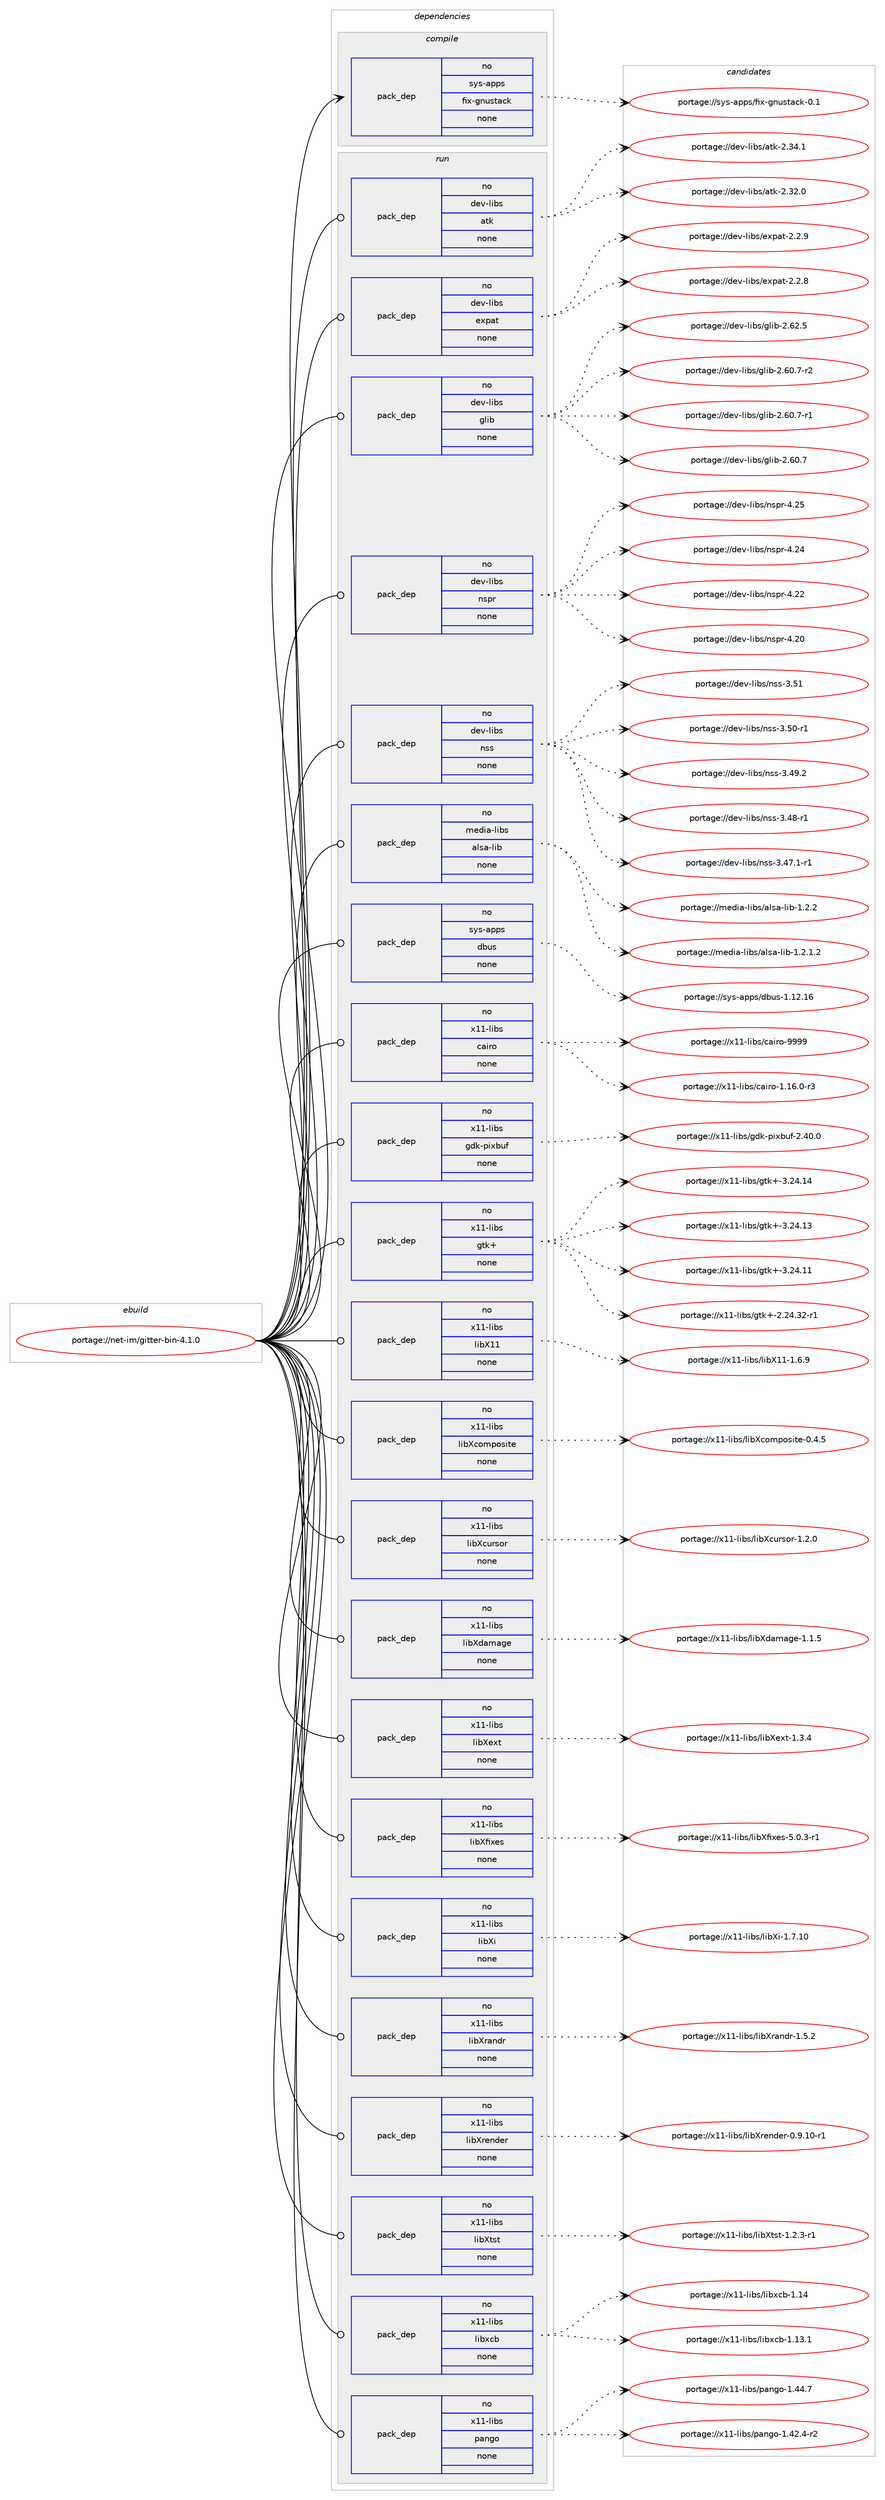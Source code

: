 digraph prolog {

# *************
# Graph options
# *************

newrank=true;
concentrate=true;
compound=true;
graph [rankdir=LR,fontname=Helvetica,fontsize=10,ranksep=1.5];#, ranksep=2.5, nodesep=0.2];
edge  [arrowhead=vee];
node  [fontname=Helvetica,fontsize=10];

# **********
# The ebuild
# **********

subgraph cluster_leftcol {
color=gray;
rank=same;
label=<<i>ebuild</i>>;
id [label="portage://net-im/gitter-bin-4.1.0", color=red, width=4, href="../net-im/gitter-bin-4.1.0.svg"];
}

# ****************
# The dependencies
# ****************

subgraph cluster_midcol {
color=gray;
label=<<i>dependencies</i>>;
subgraph cluster_compile {
fillcolor="#eeeeee";
style=filled;
label=<<i>compile</i>>;
subgraph pack19860 {
dependency24471 [label=<<TABLE BORDER="0" CELLBORDER="1" CELLSPACING="0" CELLPADDING="4" WIDTH="220"><TR><TD ROWSPAN="6" CELLPADDING="30">pack_dep</TD></TR><TR><TD WIDTH="110">no</TD></TR><TR><TD>sys-apps</TD></TR><TR><TD>fix-gnustack</TD></TR><TR><TD>none</TD></TR><TR><TD></TD></TR></TABLE>>, shape=none, color=blue];
}
id:e -> dependency24471:w [weight=20,style="solid",arrowhead="vee"];
}
subgraph cluster_compileandrun {
fillcolor="#eeeeee";
style=filled;
label=<<i>compile and run</i>>;
}
subgraph cluster_run {
fillcolor="#eeeeee";
style=filled;
label=<<i>run</i>>;
subgraph pack19861 {
dependency24472 [label=<<TABLE BORDER="0" CELLBORDER="1" CELLSPACING="0" CELLPADDING="4" WIDTH="220"><TR><TD ROWSPAN="6" CELLPADDING="30">pack_dep</TD></TR><TR><TD WIDTH="110">no</TD></TR><TR><TD>dev-libs</TD></TR><TR><TD>atk</TD></TR><TR><TD>none</TD></TR><TR><TD></TD></TR></TABLE>>, shape=none, color=blue];
}
id:e -> dependency24472:w [weight=20,style="solid",arrowhead="odot"];
subgraph pack19862 {
dependency24473 [label=<<TABLE BORDER="0" CELLBORDER="1" CELLSPACING="0" CELLPADDING="4" WIDTH="220"><TR><TD ROWSPAN="6" CELLPADDING="30">pack_dep</TD></TR><TR><TD WIDTH="110">no</TD></TR><TR><TD>dev-libs</TD></TR><TR><TD>expat</TD></TR><TR><TD>none</TD></TR><TR><TD></TD></TR></TABLE>>, shape=none, color=blue];
}
id:e -> dependency24473:w [weight=20,style="solid",arrowhead="odot"];
subgraph pack19863 {
dependency24474 [label=<<TABLE BORDER="0" CELLBORDER="1" CELLSPACING="0" CELLPADDING="4" WIDTH="220"><TR><TD ROWSPAN="6" CELLPADDING="30">pack_dep</TD></TR><TR><TD WIDTH="110">no</TD></TR><TR><TD>dev-libs</TD></TR><TR><TD>glib</TD></TR><TR><TD>none</TD></TR><TR><TD></TD></TR></TABLE>>, shape=none, color=blue];
}
id:e -> dependency24474:w [weight=20,style="solid",arrowhead="odot"];
subgraph pack19864 {
dependency24475 [label=<<TABLE BORDER="0" CELLBORDER="1" CELLSPACING="0" CELLPADDING="4" WIDTH="220"><TR><TD ROWSPAN="6" CELLPADDING="30">pack_dep</TD></TR><TR><TD WIDTH="110">no</TD></TR><TR><TD>dev-libs</TD></TR><TR><TD>nspr</TD></TR><TR><TD>none</TD></TR><TR><TD></TD></TR></TABLE>>, shape=none, color=blue];
}
id:e -> dependency24475:w [weight=20,style="solid",arrowhead="odot"];
subgraph pack19865 {
dependency24476 [label=<<TABLE BORDER="0" CELLBORDER="1" CELLSPACING="0" CELLPADDING="4" WIDTH="220"><TR><TD ROWSPAN="6" CELLPADDING="30">pack_dep</TD></TR><TR><TD WIDTH="110">no</TD></TR><TR><TD>dev-libs</TD></TR><TR><TD>nss</TD></TR><TR><TD>none</TD></TR><TR><TD></TD></TR></TABLE>>, shape=none, color=blue];
}
id:e -> dependency24476:w [weight=20,style="solid",arrowhead="odot"];
subgraph pack19866 {
dependency24477 [label=<<TABLE BORDER="0" CELLBORDER="1" CELLSPACING="0" CELLPADDING="4" WIDTH="220"><TR><TD ROWSPAN="6" CELLPADDING="30">pack_dep</TD></TR><TR><TD WIDTH="110">no</TD></TR><TR><TD>media-libs</TD></TR><TR><TD>alsa-lib</TD></TR><TR><TD>none</TD></TR><TR><TD></TD></TR></TABLE>>, shape=none, color=blue];
}
id:e -> dependency24477:w [weight=20,style="solid",arrowhead="odot"];
subgraph pack19867 {
dependency24478 [label=<<TABLE BORDER="0" CELLBORDER="1" CELLSPACING="0" CELLPADDING="4" WIDTH="220"><TR><TD ROWSPAN="6" CELLPADDING="30">pack_dep</TD></TR><TR><TD WIDTH="110">no</TD></TR><TR><TD>sys-apps</TD></TR><TR><TD>dbus</TD></TR><TR><TD>none</TD></TR><TR><TD></TD></TR></TABLE>>, shape=none, color=blue];
}
id:e -> dependency24478:w [weight=20,style="solid",arrowhead="odot"];
subgraph pack19868 {
dependency24479 [label=<<TABLE BORDER="0" CELLBORDER="1" CELLSPACING="0" CELLPADDING="4" WIDTH="220"><TR><TD ROWSPAN="6" CELLPADDING="30">pack_dep</TD></TR><TR><TD WIDTH="110">no</TD></TR><TR><TD>x11-libs</TD></TR><TR><TD>cairo</TD></TR><TR><TD>none</TD></TR><TR><TD></TD></TR></TABLE>>, shape=none, color=blue];
}
id:e -> dependency24479:w [weight=20,style="solid",arrowhead="odot"];
subgraph pack19869 {
dependency24480 [label=<<TABLE BORDER="0" CELLBORDER="1" CELLSPACING="0" CELLPADDING="4" WIDTH="220"><TR><TD ROWSPAN="6" CELLPADDING="30">pack_dep</TD></TR><TR><TD WIDTH="110">no</TD></TR><TR><TD>x11-libs</TD></TR><TR><TD>gdk-pixbuf</TD></TR><TR><TD>none</TD></TR><TR><TD></TD></TR></TABLE>>, shape=none, color=blue];
}
id:e -> dependency24480:w [weight=20,style="solid",arrowhead="odot"];
subgraph pack19870 {
dependency24481 [label=<<TABLE BORDER="0" CELLBORDER="1" CELLSPACING="0" CELLPADDING="4" WIDTH="220"><TR><TD ROWSPAN="6" CELLPADDING="30">pack_dep</TD></TR><TR><TD WIDTH="110">no</TD></TR><TR><TD>x11-libs</TD></TR><TR><TD>gtk+</TD></TR><TR><TD>none</TD></TR><TR><TD></TD></TR></TABLE>>, shape=none, color=blue];
}
id:e -> dependency24481:w [weight=20,style="solid",arrowhead="odot"];
subgraph pack19871 {
dependency24482 [label=<<TABLE BORDER="0" CELLBORDER="1" CELLSPACING="0" CELLPADDING="4" WIDTH="220"><TR><TD ROWSPAN="6" CELLPADDING="30">pack_dep</TD></TR><TR><TD WIDTH="110">no</TD></TR><TR><TD>x11-libs</TD></TR><TR><TD>libX11</TD></TR><TR><TD>none</TD></TR><TR><TD></TD></TR></TABLE>>, shape=none, color=blue];
}
id:e -> dependency24482:w [weight=20,style="solid",arrowhead="odot"];
subgraph pack19872 {
dependency24483 [label=<<TABLE BORDER="0" CELLBORDER="1" CELLSPACING="0" CELLPADDING="4" WIDTH="220"><TR><TD ROWSPAN="6" CELLPADDING="30">pack_dep</TD></TR><TR><TD WIDTH="110">no</TD></TR><TR><TD>x11-libs</TD></TR><TR><TD>libXcomposite</TD></TR><TR><TD>none</TD></TR><TR><TD></TD></TR></TABLE>>, shape=none, color=blue];
}
id:e -> dependency24483:w [weight=20,style="solid",arrowhead="odot"];
subgraph pack19873 {
dependency24484 [label=<<TABLE BORDER="0" CELLBORDER="1" CELLSPACING="0" CELLPADDING="4" WIDTH="220"><TR><TD ROWSPAN="6" CELLPADDING="30">pack_dep</TD></TR><TR><TD WIDTH="110">no</TD></TR><TR><TD>x11-libs</TD></TR><TR><TD>libXcursor</TD></TR><TR><TD>none</TD></TR><TR><TD></TD></TR></TABLE>>, shape=none, color=blue];
}
id:e -> dependency24484:w [weight=20,style="solid",arrowhead="odot"];
subgraph pack19874 {
dependency24485 [label=<<TABLE BORDER="0" CELLBORDER="1" CELLSPACING="0" CELLPADDING="4" WIDTH="220"><TR><TD ROWSPAN="6" CELLPADDING="30">pack_dep</TD></TR><TR><TD WIDTH="110">no</TD></TR><TR><TD>x11-libs</TD></TR><TR><TD>libXdamage</TD></TR><TR><TD>none</TD></TR><TR><TD></TD></TR></TABLE>>, shape=none, color=blue];
}
id:e -> dependency24485:w [weight=20,style="solid",arrowhead="odot"];
subgraph pack19875 {
dependency24486 [label=<<TABLE BORDER="0" CELLBORDER="1" CELLSPACING="0" CELLPADDING="4" WIDTH="220"><TR><TD ROWSPAN="6" CELLPADDING="30">pack_dep</TD></TR><TR><TD WIDTH="110">no</TD></TR><TR><TD>x11-libs</TD></TR><TR><TD>libXext</TD></TR><TR><TD>none</TD></TR><TR><TD></TD></TR></TABLE>>, shape=none, color=blue];
}
id:e -> dependency24486:w [weight=20,style="solid",arrowhead="odot"];
subgraph pack19876 {
dependency24487 [label=<<TABLE BORDER="0" CELLBORDER="1" CELLSPACING="0" CELLPADDING="4" WIDTH="220"><TR><TD ROWSPAN="6" CELLPADDING="30">pack_dep</TD></TR><TR><TD WIDTH="110">no</TD></TR><TR><TD>x11-libs</TD></TR><TR><TD>libXfixes</TD></TR><TR><TD>none</TD></TR><TR><TD></TD></TR></TABLE>>, shape=none, color=blue];
}
id:e -> dependency24487:w [weight=20,style="solid",arrowhead="odot"];
subgraph pack19877 {
dependency24488 [label=<<TABLE BORDER="0" CELLBORDER="1" CELLSPACING="0" CELLPADDING="4" WIDTH="220"><TR><TD ROWSPAN="6" CELLPADDING="30">pack_dep</TD></TR><TR><TD WIDTH="110">no</TD></TR><TR><TD>x11-libs</TD></TR><TR><TD>libXi</TD></TR><TR><TD>none</TD></TR><TR><TD></TD></TR></TABLE>>, shape=none, color=blue];
}
id:e -> dependency24488:w [weight=20,style="solid",arrowhead="odot"];
subgraph pack19878 {
dependency24489 [label=<<TABLE BORDER="0" CELLBORDER="1" CELLSPACING="0" CELLPADDING="4" WIDTH="220"><TR><TD ROWSPAN="6" CELLPADDING="30">pack_dep</TD></TR><TR><TD WIDTH="110">no</TD></TR><TR><TD>x11-libs</TD></TR><TR><TD>libXrandr</TD></TR><TR><TD>none</TD></TR><TR><TD></TD></TR></TABLE>>, shape=none, color=blue];
}
id:e -> dependency24489:w [weight=20,style="solid",arrowhead="odot"];
subgraph pack19879 {
dependency24490 [label=<<TABLE BORDER="0" CELLBORDER="1" CELLSPACING="0" CELLPADDING="4" WIDTH="220"><TR><TD ROWSPAN="6" CELLPADDING="30">pack_dep</TD></TR><TR><TD WIDTH="110">no</TD></TR><TR><TD>x11-libs</TD></TR><TR><TD>libXrender</TD></TR><TR><TD>none</TD></TR><TR><TD></TD></TR></TABLE>>, shape=none, color=blue];
}
id:e -> dependency24490:w [weight=20,style="solid",arrowhead="odot"];
subgraph pack19880 {
dependency24491 [label=<<TABLE BORDER="0" CELLBORDER="1" CELLSPACING="0" CELLPADDING="4" WIDTH="220"><TR><TD ROWSPAN="6" CELLPADDING="30">pack_dep</TD></TR><TR><TD WIDTH="110">no</TD></TR><TR><TD>x11-libs</TD></TR><TR><TD>libXtst</TD></TR><TR><TD>none</TD></TR><TR><TD></TD></TR></TABLE>>, shape=none, color=blue];
}
id:e -> dependency24491:w [weight=20,style="solid",arrowhead="odot"];
subgraph pack19881 {
dependency24492 [label=<<TABLE BORDER="0" CELLBORDER="1" CELLSPACING="0" CELLPADDING="4" WIDTH="220"><TR><TD ROWSPAN="6" CELLPADDING="30">pack_dep</TD></TR><TR><TD WIDTH="110">no</TD></TR><TR><TD>x11-libs</TD></TR><TR><TD>libxcb</TD></TR><TR><TD>none</TD></TR><TR><TD></TD></TR></TABLE>>, shape=none, color=blue];
}
id:e -> dependency24492:w [weight=20,style="solid",arrowhead="odot"];
subgraph pack19882 {
dependency24493 [label=<<TABLE BORDER="0" CELLBORDER="1" CELLSPACING="0" CELLPADDING="4" WIDTH="220"><TR><TD ROWSPAN="6" CELLPADDING="30">pack_dep</TD></TR><TR><TD WIDTH="110">no</TD></TR><TR><TD>x11-libs</TD></TR><TR><TD>pango</TD></TR><TR><TD>none</TD></TR><TR><TD></TD></TR></TABLE>>, shape=none, color=blue];
}
id:e -> dependency24493:w [weight=20,style="solid",arrowhead="odot"];
}
}

# **************
# The candidates
# **************

subgraph cluster_choices {
rank=same;
color=gray;
label=<<i>candidates</i>>;

subgraph choice19860 {
color=black;
nodesep=1;
choice11512111545971121121154710210512045103110117115116979910745484649 [label="portage://sys-apps/fix-gnustack-0.1", color=red, width=4,href="../sys-apps/fix-gnustack-0.1.svg"];
dependency24471:e -> choice11512111545971121121154710210512045103110117115116979910745484649:w [style=dotted,weight="100"];
}
subgraph choice19861 {
color=black;
nodesep=1;
choice1001011184510810598115479711610745504651524649 [label="portage://dev-libs/atk-2.34.1", color=red, width=4,href="../dev-libs/atk-2.34.1.svg"];
choice1001011184510810598115479711610745504651504648 [label="portage://dev-libs/atk-2.32.0", color=red, width=4,href="../dev-libs/atk-2.32.0.svg"];
dependency24472:e -> choice1001011184510810598115479711610745504651524649:w [style=dotted,weight="100"];
dependency24472:e -> choice1001011184510810598115479711610745504651504648:w [style=dotted,weight="100"];
}
subgraph choice19862 {
color=black;
nodesep=1;
choice10010111845108105981154710112011297116455046504657 [label="portage://dev-libs/expat-2.2.9", color=red, width=4,href="../dev-libs/expat-2.2.9.svg"];
choice10010111845108105981154710112011297116455046504656 [label="portage://dev-libs/expat-2.2.8", color=red, width=4,href="../dev-libs/expat-2.2.8.svg"];
dependency24473:e -> choice10010111845108105981154710112011297116455046504657:w [style=dotted,weight="100"];
dependency24473:e -> choice10010111845108105981154710112011297116455046504656:w [style=dotted,weight="100"];
}
subgraph choice19863 {
color=black;
nodesep=1;
choice1001011184510810598115471031081059845504654504653 [label="portage://dev-libs/glib-2.62.5", color=red, width=4,href="../dev-libs/glib-2.62.5.svg"];
choice10010111845108105981154710310810598455046544846554511450 [label="portage://dev-libs/glib-2.60.7-r2", color=red, width=4,href="../dev-libs/glib-2.60.7-r2.svg"];
choice10010111845108105981154710310810598455046544846554511449 [label="portage://dev-libs/glib-2.60.7-r1", color=red, width=4,href="../dev-libs/glib-2.60.7-r1.svg"];
choice1001011184510810598115471031081059845504654484655 [label="portage://dev-libs/glib-2.60.7", color=red, width=4,href="../dev-libs/glib-2.60.7.svg"];
dependency24474:e -> choice1001011184510810598115471031081059845504654504653:w [style=dotted,weight="100"];
dependency24474:e -> choice10010111845108105981154710310810598455046544846554511450:w [style=dotted,weight="100"];
dependency24474:e -> choice10010111845108105981154710310810598455046544846554511449:w [style=dotted,weight="100"];
dependency24474:e -> choice1001011184510810598115471031081059845504654484655:w [style=dotted,weight="100"];
}
subgraph choice19864 {
color=black;
nodesep=1;
choice1001011184510810598115471101151121144552465053 [label="portage://dev-libs/nspr-4.25", color=red, width=4,href="../dev-libs/nspr-4.25.svg"];
choice1001011184510810598115471101151121144552465052 [label="portage://dev-libs/nspr-4.24", color=red, width=4,href="../dev-libs/nspr-4.24.svg"];
choice1001011184510810598115471101151121144552465050 [label="portage://dev-libs/nspr-4.22", color=red, width=4,href="../dev-libs/nspr-4.22.svg"];
choice1001011184510810598115471101151121144552465048 [label="portage://dev-libs/nspr-4.20", color=red, width=4,href="../dev-libs/nspr-4.20.svg"];
dependency24475:e -> choice1001011184510810598115471101151121144552465053:w [style=dotted,weight="100"];
dependency24475:e -> choice1001011184510810598115471101151121144552465052:w [style=dotted,weight="100"];
dependency24475:e -> choice1001011184510810598115471101151121144552465050:w [style=dotted,weight="100"];
dependency24475:e -> choice1001011184510810598115471101151121144552465048:w [style=dotted,weight="100"];
}
subgraph choice19865 {
color=black;
nodesep=1;
choice1001011184510810598115471101151154551465349 [label="portage://dev-libs/nss-3.51", color=red, width=4,href="../dev-libs/nss-3.51.svg"];
choice10010111845108105981154711011511545514653484511449 [label="portage://dev-libs/nss-3.50-r1", color=red, width=4,href="../dev-libs/nss-3.50-r1.svg"];
choice10010111845108105981154711011511545514652574650 [label="portage://dev-libs/nss-3.49.2", color=red, width=4,href="../dev-libs/nss-3.49.2.svg"];
choice10010111845108105981154711011511545514652564511449 [label="portage://dev-libs/nss-3.48-r1", color=red, width=4,href="../dev-libs/nss-3.48-r1.svg"];
choice100101118451081059811547110115115455146525546494511449 [label="portage://dev-libs/nss-3.47.1-r1", color=red, width=4,href="../dev-libs/nss-3.47.1-r1.svg"];
dependency24476:e -> choice1001011184510810598115471101151154551465349:w [style=dotted,weight="100"];
dependency24476:e -> choice10010111845108105981154711011511545514653484511449:w [style=dotted,weight="100"];
dependency24476:e -> choice10010111845108105981154711011511545514652574650:w [style=dotted,weight="100"];
dependency24476:e -> choice10010111845108105981154711011511545514652564511449:w [style=dotted,weight="100"];
dependency24476:e -> choice100101118451081059811547110115115455146525546494511449:w [style=dotted,weight="100"];
}
subgraph choice19866 {
color=black;
nodesep=1;
choice1091011001059745108105981154797108115974510810598454946504650 [label="portage://media-libs/alsa-lib-1.2.2", color=red, width=4,href="../media-libs/alsa-lib-1.2.2.svg"];
choice10910110010597451081059811547971081159745108105984549465046494650 [label="portage://media-libs/alsa-lib-1.2.1.2", color=red, width=4,href="../media-libs/alsa-lib-1.2.1.2.svg"];
dependency24477:e -> choice1091011001059745108105981154797108115974510810598454946504650:w [style=dotted,weight="100"];
dependency24477:e -> choice10910110010597451081059811547971081159745108105984549465046494650:w [style=dotted,weight="100"];
}
subgraph choice19867 {
color=black;
nodesep=1;
choice115121115459711211211547100981171154549464950464954 [label="portage://sys-apps/dbus-1.12.16", color=red, width=4,href="../sys-apps/dbus-1.12.16.svg"];
dependency24478:e -> choice115121115459711211211547100981171154549464950464954:w [style=dotted,weight="100"];
}
subgraph choice19868 {
color=black;
nodesep=1;
choice120494945108105981154799971051141114557575757 [label="portage://x11-libs/cairo-9999", color=red, width=4,href="../x11-libs/cairo-9999.svg"];
choice12049494510810598115479997105114111454946495446484511451 [label="portage://x11-libs/cairo-1.16.0-r3", color=red, width=4,href="../x11-libs/cairo-1.16.0-r3.svg"];
dependency24479:e -> choice120494945108105981154799971051141114557575757:w [style=dotted,weight="100"];
dependency24479:e -> choice12049494510810598115479997105114111454946495446484511451:w [style=dotted,weight="100"];
}
subgraph choice19869 {
color=black;
nodesep=1;
choice1204949451081059811547103100107451121051209811710245504652484648 [label="portage://x11-libs/gdk-pixbuf-2.40.0", color=red, width=4,href="../x11-libs/gdk-pixbuf-2.40.0.svg"];
dependency24480:e -> choice1204949451081059811547103100107451121051209811710245504652484648:w [style=dotted,weight="100"];
}
subgraph choice19870 {
color=black;
nodesep=1;
choice1204949451081059811547103116107434551465052464952 [label="portage://x11-libs/gtk+-3.24.14", color=red, width=4,href="../x11-libs/gtk+-3.24.14.svg"];
choice1204949451081059811547103116107434551465052464951 [label="portage://x11-libs/gtk+-3.24.13", color=red, width=4,href="../x11-libs/gtk+-3.24.13.svg"];
choice1204949451081059811547103116107434551465052464949 [label="portage://x11-libs/gtk+-3.24.11", color=red, width=4,href="../x11-libs/gtk+-3.24.11.svg"];
choice12049494510810598115471031161074345504650524651504511449 [label="portage://x11-libs/gtk+-2.24.32-r1", color=red, width=4,href="../x11-libs/gtk+-2.24.32-r1.svg"];
dependency24481:e -> choice1204949451081059811547103116107434551465052464952:w [style=dotted,weight="100"];
dependency24481:e -> choice1204949451081059811547103116107434551465052464951:w [style=dotted,weight="100"];
dependency24481:e -> choice1204949451081059811547103116107434551465052464949:w [style=dotted,weight="100"];
dependency24481:e -> choice12049494510810598115471031161074345504650524651504511449:w [style=dotted,weight="100"];
}
subgraph choice19871 {
color=black;
nodesep=1;
choice120494945108105981154710810598884949454946544657 [label="portage://x11-libs/libX11-1.6.9", color=red, width=4,href="../x11-libs/libX11-1.6.9.svg"];
dependency24482:e -> choice120494945108105981154710810598884949454946544657:w [style=dotted,weight="100"];
}
subgraph choice19872 {
color=black;
nodesep=1;
choice1204949451081059811547108105988899111109112111115105116101454846524653 [label="portage://x11-libs/libXcomposite-0.4.5", color=red, width=4,href="../x11-libs/libXcomposite-0.4.5.svg"];
dependency24483:e -> choice1204949451081059811547108105988899111109112111115105116101454846524653:w [style=dotted,weight="100"];
}
subgraph choice19873 {
color=black;
nodesep=1;
choice1204949451081059811547108105988899117114115111114454946504648 [label="portage://x11-libs/libXcursor-1.2.0", color=red, width=4,href="../x11-libs/libXcursor-1.2.0.svg"];
dependency24484:e -> choice1204949451081059811547108105988899117114115111114454946504648:w [style=dotted,weight="100"];
}
subgraph choice19874 {
color=black;
nodesep=1;
choice120494945108105981154710810598881009710997103101454946494653 [label="portage://x11-libs/libXdamage-1.1.5", color=red, width=4,href="../x11-libs/libXdamage-1.1.5.svg"];
dependency24485:e -> choice120494945108105981154710810598881009710997103101454946494653:w [style=dotted,weight="100"];
}
subgraph choice19875 {
color=black;
nodesep=1;
choice12049494510810598115471081059888101120116454946514652 [label="portage://x11-libs/libXext-1.3.4", color=red, width=4,href="../x11-libs/libXext-1.3.4.svg"];
dependency24486:e -> choice12049494510810598115471081059888101120116454946514652:w [style=dotted,weight="100"];
}
subgraph choice19876 {
color=black;
nodesep=1;
choice120494945108105981154710810598881021051201011154553464846514511449 [label="portage://x11-libs/libXfixes-5.0.3-r1", color=red, width=4,href="../x11-libs/libXfixes-5.0.3-r1.svg"];
dependency24487:e -> choice120494945108105981154710810598881021051201011154553464846514511449:w [style=dotted,weight="100"];
}
subgraph choice19877 {
color=black;
nodesep=1;
choice1204949451081059811547108105988810545494655464948 [label="portage://x11-libs/libXi-1.7.10", color=red, width=4,href="../x11-libs/libXi-1.7.10.svg"];
dependency24488:e -> choice1204949451081059811547108105988810545494655464948:w [style=dotted,weight="100"];
}
subgraph choice19878 {
color=black;
nodesep=1;
choice1204949451081059811547108105988811497110100114454946534650 [label="portage://x11-libs/libXrandr-1.5.2", color=red, width=4,href="../x11-libs/libXrandr-1.5.2.svg"];
dependency24489:e -> choice1204949451081059811547108105988811497110100114454946534650:w [style=dotted,weight="100"];
}
subgraph choice19879 {
color=black;
nodesep=1;
choice12049494510810598115471081059888114101110100101114454846574649484511449 [label="portage://x11-libs/libXrender-0.9.10-r1", color=red, width=4,href="../x11-libs/libXrender-0.9.10-r1.svg"];
dependency24490:e -> choice12049494510810598115471081059888114101110100101114454846574649484511449:w [style=dotted,weight="100"];
}
subgraph choice19880 {
color=black;
nodesep=1;
choice120494945108105981154710810598881161151164549465046514511449 [label="portage://x11-libs/libXtst-1.2.3-r1", color=red, width=4,href="../x11-libs/libXtst-1.2.3-r1.svg"];
dependency24491:e -> choice120494945108105981154710810598881161151164549465046514511449:w [style=dotted,weight="100"];
}
subgraph choice19881 {
color=black;
nodesep=1;
choice12049494510810598115471081059812099984549464952 [label="portage://x11-libs/libxcb-1.14", color=red, width=4,href="../x11-libs/libxcb-1.14.svg"];
choice120494945108105981154710810598120999845494649514649 [label="portage://x11-libs/libxcb-1.13.1", color=red, width=4,href="../x11-libs/libxcb-1.13.1.svg"];
dependency24492:e -> choice12049494510810598115471081059812099984549464952:w [style=dotted,weight="100"];
dependency24492:e -> choice120494945108105981154710810598120999845494649514649:w [style=dotted,weight="100"];
}
subgraph choice19882 {
color=black;
nodesep=1;
choice12049494510810598115471129711010311145494652524655 [label="portage://x11-libs/pango-1.44.7", color=red, width=4,href="../x11-libs/pango-1.44.7.svg"];
choice120494945108105981154711297110103111454946525046524511450 [label="portage://x11-libs/pango-1.42.4-r2", color=red, width=4,href="../x11-libs/pango-1.42.4-r2.svg"];
dependency24493:e -> choice12049494510810598115471129711010311145494652524655:w [style=dotted,weight="100"];
dependency24493:e -> choice120494945108105981154711297110103111454946525046524511450:w [style=dotted,weight="100"];
}
}

}
